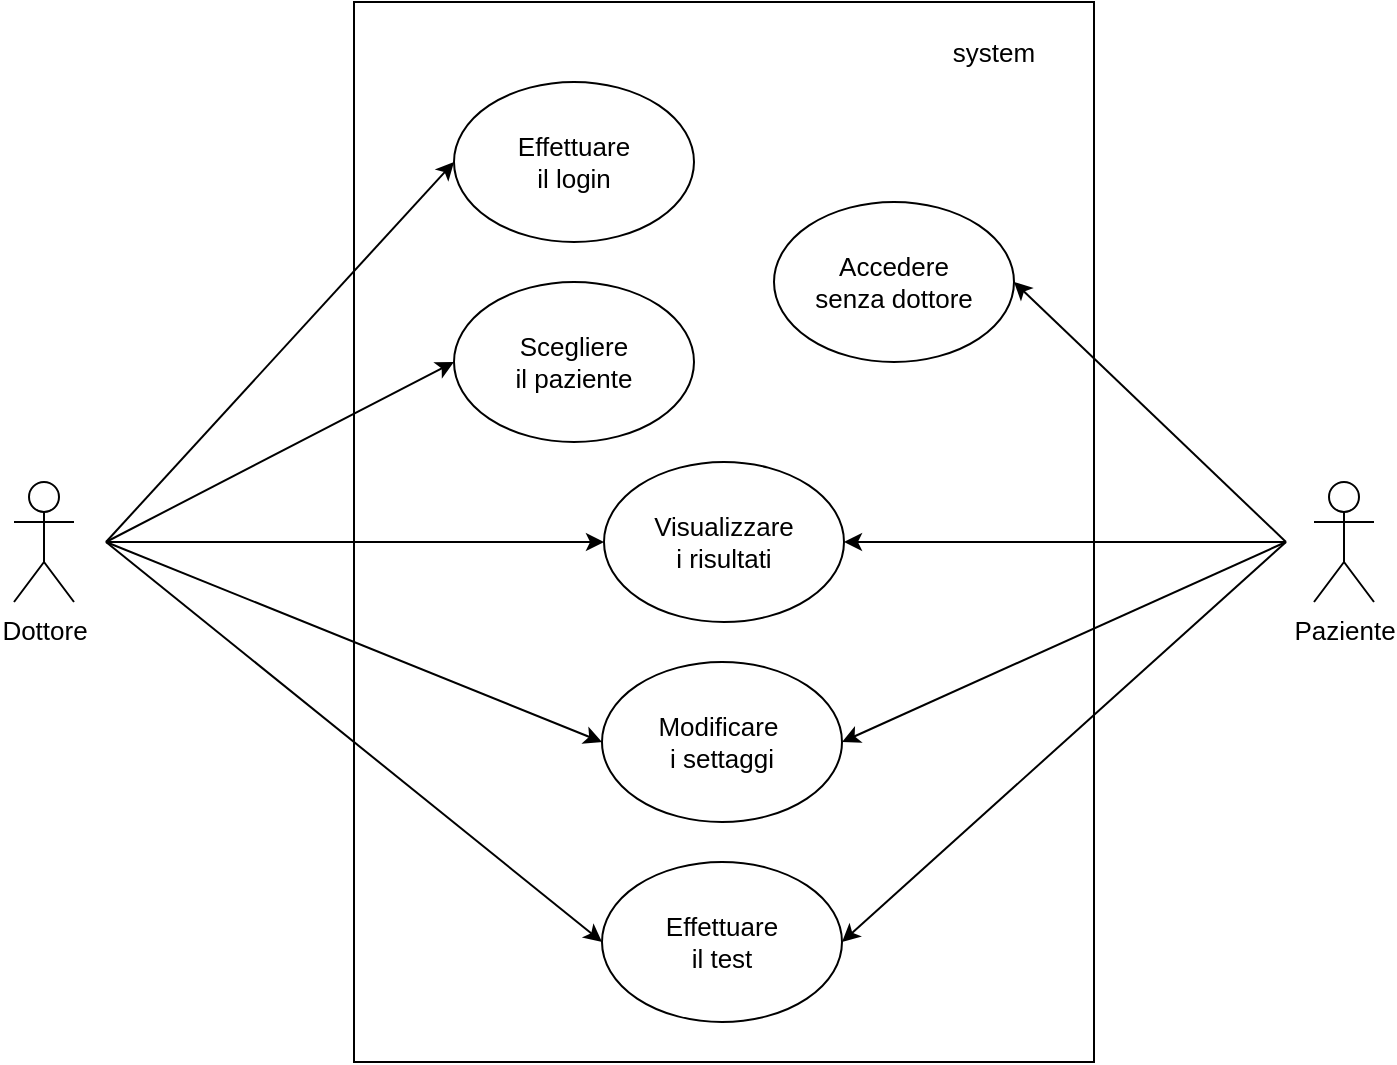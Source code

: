 <mxfile version="15.9.1" type="device"><diagram id="ajUwgIHxNoRhaiykZ7C7" name="Page-1"><mxGraphModel dx="828" dy="459" grid="1" gridSize="10" guides="1" tooltips="1" connect="1" arrows="1" fold="1" page="1" pageScale="1" pageWidth="827" pageHeight="1169" math="0" shadow="0"><root><mxCell id="0"/><mxCell id="1" parent="0"/><mxCell id="RM8OuWMv0koFwzSrV5wx-18" value="" style="rounded=0;whiteSpace=wrap;html=1;fontSize=13;" vertex="1" parent="1"><mxGeometry x="244" y="280" width="370" height="530" as="geometry"/></mxCell><mxCell id="RM8OuWMv0koFwzSrV5wx-1" value="Dottore" style="shape=umlActor;verticalLabelPosition=bottom;verticalAlign=top;html=1;outlineConnect=0;fontSize=13;" vertex="1" parent="1"><mxGeometry x="74" y="520" width="30" height="60" as="geometry"/></mxCell><mxCell id="RM8OuWMv0koFwzSrV5wx-4" value="Paziente&lt;br&gt;" style="shape=umlActor;verticalLabelPosition=bottom;verticalAlign=top;html=1;outlineConnect=0;fontSize=13;" vertex="1" parent="1"><mxGeometry x="724" y="520" width="30" height="60" as="geometry"/></mxCell><mxCell id="RM8OuWMv0koFwzSrV5wx-6" value="Effettuare &lt;br&gt;il login" style="ellipse;whiteSpace=wrap;html=1;fontSize=13;" vertex="1" parent="1"><mxGeometry x="294" y="320" width="120" height="80" as="geometry"/></mxCell><mxCell id="RM8OuWMv0koFwzSrV5wx-7" value="Scegliere&lt;br&gt;il paziente" style="ellipse;whiteSpace=wrap;html=1;fontSize=13;" vertex="1" parent="1"><mxGeometry x="294" y="420" width="120" height="80" as="geometry"/></mxCell><mxCell id="RM8OuWMv0koFwzSrV5wx-8" value="Accedere&lt;br&gt;senza dottore" style="ellipse;whiteSpace=wrap;html=1;fontSize=13;" vertex="1" parent="1"><mxGeometry x="454" y="380" width="120" height="80" as="geometry"/></mxCell><mxCell id="RM8OuWMv0koFwzSrV5wx-10" value="Visualizzare &lt;br&gt;i risultati" style="ellipse;whiteSpace=wrap;html=1;fontSize=13;" vertex="1" parent="1"><mxGeometry x="369" y="510" width="120" height="80" as="geometry"/></mxCell><mxCell id="RM8OuWMv0koFwzSrV5wx-11" value="Effettuare &lt;br&gt;il test" style="ellipse;whiteSpace=wrap;html=1;fontSize=13;" vertex="1" parent="1"><mxGeometry x="368" y="710" width="120" height="80" as="geometry"/></mxCell><mxCell id="RM8OuWMv0koFwzSrV5wx-12" value="Modificare&amp;nbsp;&lt;br&gt;i settaggi" style="ellipse;whiteSpace=wrap;html=1;fontSize=13;" vertex="1" parent="1"><mxGeometry x="368" y="610" width="120" height="80" as="geometry"/></mxCell><mxCell id="RM8OuWMv0koFwzSrV5wx-15" value="system" style="text;html=1;strokeColor=none;fillColor=none;align=center;verticalAlign=middle;whiteSpace=wrap;rounded=0;fontSize=13;" vertex="1" parent="1"><mxGeometry x="534" y="290" width="60" height="30" as="geometry"/></mxCell><mxCell id="RM8OuWMv0koFwzSrV5wx-19" value="" style="endArrow=classic;html=1;rounded=0;fontSize=13;entryX=0;entryY=0.5;entryDx=0;entryDy=0;" edge="1" parent="1" target="RM8OuWMv0koFwzSrV5wx-6"><mxGeometry width="50" height="50" relative="1" as="geometry"><mxPoint x="120" y="550" as="sourcePoint"/><mxPoint x="440" y="460" as="targetPoint"/></mxGeometry></mxCell><mxCell id="RM8OuWMv0koFwzSrV5wx-20" value="" style="endArrow=classic;html=1;rounded=0;fontSize=13;entryX=0;entryY=0.5;entryDx=0;entryDy=0;" edge="1" parent="1" target="RM8OuWMv0koFwzSrV5wx-7"><mxGeometry width="50" height="50" relative="1" as="geometry"><mxPoint x="120" y="550" as="sourcePoint"/><mxPoint x="304" y="370" as="targetPoint"/></mxGeometry></mxCell><mxCell id="RM8OuWMv0koFwzSrV5wx-21" value="" style="endArrow=classic;html=1;rounded=0;fontSize=13;entryX=0;entryY=0.5;entryDx=0;entryDy=0;" edge="1" parent="1" target="RM8OuWMv0koFwzSrV5wx-10"><mxGeometry width="50" height="50" relative="1" as="geometry"><mxPoint x="120" y="550" as="sourcePoint"/><mxPoint x="370" y="550" as="targetPoint"/></mxGeometry></mxCell><mxCell id="RM8OuWMv0koFwzSrV5wx-22" value="" style="endArrow=classic;html=1;rounded=0;fontSize=13;entryX=0;entryY=0.5;entryDx=0;entryDy=0;" edge="1" parent="1" target="RM8OuWMv0koFwzSrV5wx-12"><mxGeometry width="50" height="50" relative="1" as="geometry"><mxPoint x="120" y="550" as="sourcePoint"/><mxPoint x="379" y="560" as="targetPoint"/></mxGeometry></mxCell><mxCell id="RM8OuWMv0koFwzSrV5wx-23" value="" style="endArrow=classic;html=1;rounded=0;fontSize=13;entryX=0;entryY=0.5;entryDx=0;entryDy=0;" edge="1" parent="1" target="RM8OuWMv0koFwzSrV5wx-11"><mxGeometry width="50" height="50" relative="1" as="geometry"><mxPoint x="120" y="550" as="sourcePoint"/><mxPoint x="378" y="660" as="targetPoint"/></mxGeometry></mxCell><mxCell id="RM8OuWMv0koFwzSrV5wx-24" value="" style="endArrow=classic;html=1;rounded=0;fontSize=13;entryX=1;entryY=0.5;entryDx=0;entryDy=0;" edge="1" parent="1" target="RM8OuWMv0koFwzSrV5wx-11"><mxGeometry width="50" height="50" relative="1" as="geometry"><mxPoint x="710" y="550" as="sourcePoint"/><mxPoint x="378" y="760" as="targetPoint"/></mxGeometry></mxCell><mxCell id="RM8OuWMv0koFwzSrV5wx-25" value="" style="endArrow=classic;html=1;rounded=0;fontSize=13;entryX=1;entryY=0.5;entryDx=0;entryDy=0;" edge="1" parent="1" target="RM8OuWMv0koFwzSrV5wx-10"><mxGeometry width="50" height="50" relative="1" as="geometry"><mxPoint x="710" y="550" as="sourcePoint"/><mxPoint x="498" y="760" as="targetPoint"/></mxGeometry></mxCell><mxCell id="RM8OuWMv0koFwzSrV5wx-26" value="" style="endArrow=classic;html=1;rounded=0;fontSize=13;entryX=1;entryY=0.5;entryDx=0;entryDy=0;" edge="1" parent="1" target="RM8OuWMv0koFwzSrV5wx-12"><mxGeometry width="50" height="50" relative="1" as="geometry"><mxPoint x="710" y="550" as="sourcePoint"/><mxPoint x="508" y="770" as="targetPoint"/></mxGeometry></mxCell><mxCell id="RM8OuWMv0koFwzSrV5wx-27" value="" style="endArrow=classic;html=1;rounded=0;fontSize=13;entryX=1;entryY=0.5;entryDx=0;entryDy=0;" edge="1" parent="1" target="RM8OuWMv0koFwzSrV5wx-8"><mxGeometry width="50" height="50" relative="1" as="geometry"><mxPoint x="710" y="550" as="sourcePoint"/><mxPoint x="518" y="780" as="targetPoint"/></mxGeometry></mxCell></root></mxGraphModel></diagram></mxfile>